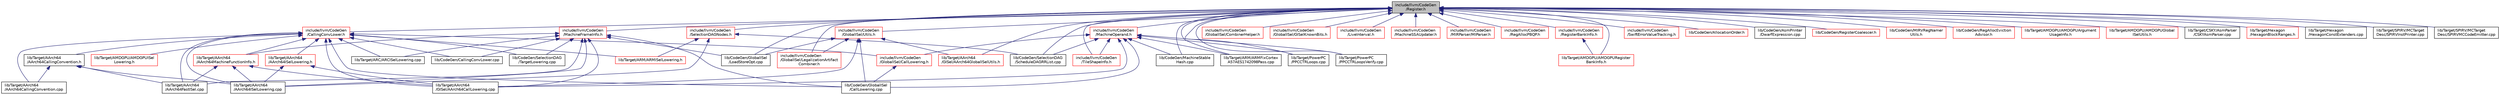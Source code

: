 digraph "include/llvm/CodeGen/Register.h"
{
 // LATEX_PDF_SIZE
  bgcolor="transparent";
  edge [fontname="Helvetica",fontsize="10",labelfontname="Helvetica",labelfontsize="10"];
  node [fontname="Helvetica",fontsize="10",shape=record];
  Node1 [label="include/llvm/CodeGen\l/Register.h",height=0.2,width=0.4,color="black", fillcolor="grey75", style="filled", fontcolor="black",tooltip=" "];
  Node1 -> Node2 [dir="back",color="midnightblue",fontsize="10",style="solid",fontname="Helvetica"];
  Node2 [label="include/llvm/CodeGen\l/CallingConvLower.h",height=0.2,width=0.4,color="red",URL="$CallingConvLower_8h.html",tooltip=" "];
  Node2 -> Node3 [dir="back",color="midnightblue",fontsize="10",style="solid",fontname="Helvetica"];
  Node3 [label="include/llvm/CodeGen\l/GlobalISel/CallLowering.h",height=0.2,width=0.4,color="red",URL="$CallLowering_8h.html",tooltip=" "];
  Node3 -> Node20 [dir="back",color="midnightblue",fontsize="10",style="solid",fontname="Helvetica"];
  Node20 [label="lib/CodeGen/GlobalISel\l/CallLowering.cpp",height=0.2,width=0.4,color="black",URL="$CallLowering_8cpp.html",tooltip=" "];
  Node2 -> Node350 [dir="back",color="midnightblue",fontsize="10",style="solid",fontname="Helvetica"];
  Node350 [label="lib/CodeGen/CallingConvLower.cpp",height=0.2,width=0.4,color="black",URL="$CallingConvLower_8cpp.html",tooltip=" "];
  Node2 -> Node20 [dir="back",color="midnightblue",fontsize="10",style="solid",fontname="Helvetica"];
  Node2 -> Node351 [dir="back",color="midnightblue",fontsize="10",style="solid",fontname="Helvetica"];
  Node351 [label="lib/CodeGen/SelectionDAG\l/TargetLowering.cpp",height=0.2,width=0.4,color="black",URL="$TargetLowering_8cpp.html",tooltip=" "];
  Node2 -> Node352 [dir="back",color="midnightblue",fontsize="10",style="solid",fontname="Helvetica"];
  Node352 [label="lib/Target/AArch64\l/AArch64ISelLowering.h",height=0.2,width=0.4,color="red",URL="$AArch64ISelLowering_8h.html",tooltip=" "];
  Node352 -> Node50 [dir="back",color="midnightblue",fontsize="10",style="solid",fontname="Helvetica"];
  Node50 [label="lib/Target/AArch64\l/AArch64ISelLowering.cpp",height=0.2,width=0.4,color="black",URL="$AArch64ISelLowering_8cpp.html",tooltip=" "];
  Node352 -> Node59 [dir="back",color="midnightblue",fontsize="10",style="solid",fontname="Helvetica"];
  Node59 [label="lib/Target/AArch64\l/GISel/AArch64CallLowering.cpp",height=0.2,width=0.4,color="black",URL="$AArch64CallLowering_8cpp.html",tooltip=" "];
  Node2 -> Node353 [dir="back",color="midnightblue",fontsize="10",style="solid",fontname="Helvetica"];
  Node353 [label="lib/Target/AArch64\l/AArch64MachineFunctionInfo.h",height=0.2,width=0.4,color="red",URL="$AArch64MachineFunctionInfo_8h.html",tooltip=" "];
  Node353 -> Node48 [dir="back",color="midnightblue",fontsize="10",style="solid",fontname="Helvetica"];
  Node48 [label="lib/Target/AArch64\l/AArch64FastISel.cpp",height=0.2,width=0.4,color="black",URL="$AArch64FastISel_8cpp.html",tooltip=" "];
  Node353 -> Node50 [dir="back",color="midnightblue",fontsize="10",style="solid",fontname="Helvetica"];
  Node353 -> Node59 [dir="back",color="midnightblue",fontsize="10",style="solid",fontname="Helvetica"];
  Node2 -> Node357 [dir="back",color="midnightblue",fontsize="10",style="solid",fontname="Helvetica"];
  Node357 [label="lib/Target/AArch64\l/AArch64CallingConvention.h",height=0.2,width=0.4,color="black",URL="$AArch64CallingConvention_8h.html",tooltip=" "];
  Node357 -> Node27 [dir="back",color="midnightblue",fontsize="10",style="solid",fontname="Helvetica"];
  Node27 [label="lib/Target/AArch64\l/AArch64CallingConvention.cpp",height=0.2,width=0.4,color="black",URL="$AArch64CallingConvention_8cpp.html",tooltip=" "];
  Node357 -> Node48 [dir="back",color="midnightblue",fontsize="10",style="solid",fontname="Helvetica"];
  Node357 -> Node50 [dir="back",color="midnightblue",fontsize="10",style="solid",fontname="Helvetica"];
  Node2 -> Node27 [dir="back",color="midnightblue",fontsize="10",style="solid",fontname="Helvetica"];
  Node2 -> Node48 [dir="back",color="midnightblue",fontsize="10",style="solid",fontname="Helvetica"];
  Node2 -> Node50 [dir="back",color="midnightblue",fontsize="10",style="solid",fontname="Helvetica"];
  Node2 -> Node59 [dir="back",color="midnightblue",fontsize="10",style="solid",fontname="Helvetica"];
  Node2 -> Node358 [dir="back",color="midnightblue",fontsize="10",style="solid",fontname="Helvetica"];
  Node358 [label="lib/Target/AMDGPU/AMDGPUISel\lLowering.h",height=0.2,width=0.4,color="red",URL="$AMDGPUISelLowering_8h.html",tooltip=" "];
  Node2 -> Node376 [dir="back",color="midnightblue",fontsize="10",style="solid",fontname="Helvetica"];
  Node376 [label="lib/Target/ARC/ARCISelLowering.cpp",height=0.2,width=0.4,color="black",URL="$ARCISelLowering_8cpp.html",tooltip=" "];
  Node2 -> Node377 [dir="back",color="midnightblue",fontsize="10",style="solid",fontname="Helvetica"];
  Node377 [label="lib/Target/ARM/ARMISelLowering.h",height=0.2,width=0.4,color="red",URL="$ARMISelLowering_8h.html",tooltip=" "];
  Node1 -> Node471 [dir="back",color="midnightblue",fontsize="10",style="solid",fontname="Helvetica"];
  Node471 [label="include/llvm/CodeGen\l/GlobalISel/CombinerHelper.h",height=0.2,width=0.4,color="red",URL="$CombinerHelper_8h.html",tooltip=" "];
  Node1 -> Node473 [dir="back",color="midnightblue",fontsize="10",style="solid",fontname="Helvetica"];
  Node473 [label="include/llvm/CodeGen\l/GlobalISel/GISelKnownBits.h",height=0.2,width=0.4,color="red",URL="$GISelKnownBits_8h.html",tooltip=" "];
  Node1 -> Node477 [dir="back",color="midnightblue",fontsize="10",style="solid",fontname="Helvetica"];
  Node477 [label="include/llvm/CodeGen\l/GlobalISel/LegalizationArtifact\lCombiner.h",height=0.2,width=0.4,color="red",URL="$LegalizationArtifactCombiner_8h.html",tooltip=" "];
  Node1 -> Node478 [dir="back",color="midnightblue",fontsize="10",style="solid",fontname="Helvetica"];
  Node478 [label="include/llvm/CodeGen\l/GlobalISel/Utils.h",height=0.2,width=0.4,color="red",URL="$CodeGen_2GlobalISel_2Utils_8h.html",tooltip=" "];
  Node478 -> Node477 [dir="back",color="midnightblue",fontsize="10",style="solid",fontname="Helvetica"];
  Node478 -> Node20 [dir="back",color="midnightblue",fontsize="10",style="solid",fontname="Helvetica"];
  Node478 -> Node485 [dir="back",color="midnightblue",fontsize="10",style="solid",fontname="Helvetica"];
  Node485 [label="lib/CodeGen/GlobalISel\l/LoadStoreOpt.cpp",height=0.2,width=0.4,color="black",URL="$LoadStoreOpt_8cpp.html",tooltip=" "];
  Node478 -> Node59 [dir="back",color="midnightblue",fontsize="10",style="solid",fontname="Helvetica"];
  Node478 -> Node504 [dir="back",color="midnightblue",fontsize="10",style="solid",fontname="Helvetica"];
  Node504 [label="lib/Target/AArch64\l/GISel/AArch64GlobalISelUtils.h",height=0.2,width=0.4,color="red",URL="$AArch64GlobalISelUtils_8h.html",tooltip=" "];
  Node1 -> Node964 [dir="back",color="midnightblue",fontsize="10",style="solid",fontname="Helvetica"];
  Node964 [label="include/llvm/CodeGen\l/LiveInterval.h",height=0.2,width=0.4,color="red",URL="$LiveInterval_8h.html",tooltip=" "];
  Node1 -> Node995 [dir="back",color="midnightblue",fontsize="10",style="solid",fontname="Helvetica"];
  Node995 [label="include/llvm/CodeGen\l/MachineFrameInfo.h",height=0.2,width=0.4,color="red",URL="$MachineFrameInfo_8h.html",tooltip=" "];
  Node995 -> Node350 [dir="back",color="midnightblue",fontsize="10",style="solid",fontname="Helvetica"];
  Node995 -> Node20 [dir="back",color="midnightblue",fontsize="10",style="solid",fontname="Helvetica"];
  Node995 -> Node485 [dir="back",color="midnightblue",fontsize="10",style="solid",fontname="Helvetica"];
  Node995 -> Node351 [dir="back",color="midnightblue",fontsize="10",style="solid",fontname="Helvetica"];
  Node995 -> Node353 [dir="back",color="midnightblue",fontsize="10",style="solid",fontname="Helvetica"];
  Node995 -> Node48 [dir="back",color="midnightblue",fontsize="10",style="solid",fontname="Helvetica"];
  Node995 -> Node50 [dir="back",color="midnightblue",fontsize="10",style="solid",fontname="Helvetica"];
  Node995 -> Node59 [dir="back",color="midnightblue",fontsize="10",style="solid",fontname="Helvetica"];
  Node995 -> Node376 [dir="back",color="midnightblue",fontsize="10",style="solid",fontname="Helvetica"];
  Node1 -> Node1025 [dir="back",color="midnightblue",fontsize="10",style="solid",fontname="Helvetica"];
  Node1025 [label="include/llvm/CodeGen\l/MachineOperand.h",height=0.2,width=0.4,color="red",URL="$MachineOperand_8h.html",tooltip=" "];
  Node1025 -> Node3 [dir="back",color="midnightblue",fontsize="10",style="solid",fontname="Helvetica"];
  Node1025 -> Node1202 [dir="back",color="midnightblue",fontsize="10",style="solid",fontname="Helvetica"];
  Node1202 [label="include/llvm/CodeGen\l/TileShapeInfo.h",height=0.2,width=0.4,color="red",URL="$TileShapeInfo_8h.html",tooltip=" "];
  Node1025 -> Node20 [dir="back",color="midnightblue",fontsize="10",style="solid",fontname="Helvetica"];
  Node1025 -> Node1205 [dir="back",color="midnightblue",fontsize="10",style="solid",fontname="Helvetica"];
  Node1205 [label="lib/CodeGen/MachineStable\lHash.cpp",height=0.2,width=0.4,color="black",URL="$MachineStableHash_8cpp.html",tooltip=" "];
  Node1025 -> Node596 [dir="back",color="midnightblue",fontsize="10",style="solid",fontname="Helvetica"];
  Node596 [label="lib/CodeGen/SelectionDAG\l/ScheduleDAGRRList.cpp",height=0.2,width=0.4,color="black",URL="$ScheduleDAGRRList_8cpp.html",tooltip=" "];
  Node1025 -> Node59 [dir="back",color="midnightblue",fontsize="10",style="solid",fontname="Helvetica"];
  Node1025 -> Node173 [dir="back",color="midnightblue",fontsize="10",style="solid",fontname="Helvetica"];
  Node173 [label="lib/Target/ARM/ARMFixCortex\lA57AES1742098Pass.cpp",height=0.2,width=0.4,color="black",URL="$ARMFixCortexA57AES1742098Pass_8cpp.html",tooltip=" "];
  Node1025 -> Node292 [dir="back",color="midnightblue",fontsize="10",style="solid",fontname="Helvetica"];
  Node292 [label="lib/Target/PowerPC\l/PPCCTRLoops.cpp",height=0.2,width=0.4,color="black",URL="$PPCCTRLoops_8cpp.html",tooltip=" "];
  Node1025 -> Node1097 [dir="back",color="midnightblue",fontsize="10",style="solid",fontname="Helvetica"];
  Node1097 [label="lib/Target/PowerPC\l/PPCCTRLoopsVerify.cpp",height=0.2,width=0.4,color="black",URL="$PPCCTRLoopsVerify_8cpp.html",tooltip=" "];
  Node1 -> Node1399 [dir="back",color="midnightblue",fontsize="10",style="solid",fontname="Helvetica"];
  Node1399 [label="include/llvm/CodeGen\l/MachineSSAUpdater.h",height=0.2,width=0.4,color="red",URL="$MachineSSAUpdater_8h.html",tooltip=" "];
  Node1 -> Node1400 [dir="back",color="midnightblue",fontsize="10",style="solid",fontname="Helvetica"];
  Node1400 [label="include/llvm/CodeGen\l/MIRParser/MIParser.h",height=0.2,width=0.4,color="red",URL="$MIParser_8h.html",tooltip=" "];
  Node1 -> Node1401 [dir="back",color="midnightblue",fontsize="10",style="solid",fontname="Helvetica"];
  Node1401 [label="include/llvm/CodeGen\l/RegAllocPBQP.h",height=0.2,width=0.4,color="red",URL="$RegAllocPBQP_8h.html",tooltip=" "];
  Node1 -> Node1402 [dir="back",color="midnightblue",fontsize="10",style="solid",fontname="Helvetica"];
  Node1402 [label="include/llvm/CodeGen\l/RegisterBankInfo.h",height=0.2,width=0.4,color="red",URL="$RegisterBankInfo_8h.html",tooltip=" "];
  Node1402 -> Node1384 [dir="back",color="midnightblue",fontsize="10",style="solid",fontname="Helvetica"];
  Node1384 [label="lib/Target/AMDGPU/AMDGPURegister\lBankInfo.h",height=0.2,width=0.4,color="red",URL="$AMDGPURegisterBankInfo_8h.html",tooltip=" "];
  Node1 -> Node1410 [dir="back",color="midnightblue",fontsize="10",style="solid",fontname="Helvetica"];
  Node1410 [label="include/llvm/CodeGen\l/SelectionDAGNodes.h",height=0.2,width=0.4,color="red",URL="$SelectionDAGNodes_8h.html",tooltip=" "];
  Node1410 -> Node596 [dir="back",color="midnightblue",fontsize="10",style="solid",fontname="Helvetica"];
  Node1410 -> Node50 [dir="back",color="midnightblue",fontsize="10",style="solid",fontname="Helvetica"];
  Node1410 -> Node377 [dir="back",color="midnightblue",fontsize="10",style="solid",fontname="Helvetica"];
  Node1 -> Node1433 [dir="back",color="midnightblue",fontsize="10",style="solid",fontname="Helvetica"];
  Node1433 [label="include/llvm/CodeGen\l/SwiftErrorValueTracking.h",height=0.2,width=0.4,color="red",URL="$SwiftErrorValueTracking_8h.html",tooltip=" "];
  Node1 -> Node1202 [dir="back",color="midnightblue",fontsize="10",style="solid",fontname="Helvetica"];
  Node1 -> Node1434 [dir="back",color="midnightblue",fontsize="10",style="solid",fontname="Helvetica"];
  Node1434 [label="lib/CodeGen/AllocationOrder.h",height=0.2,width=0.4,color="red",URL="$AllocationOrder_8h.html",tooltip=" "];
  Node1 -> Node1038 [dir="back",color="midnightblue",fontsize="10",style="solid",fontname="Helvetica"];
  Node1038 [label="lib/CodeGen/AsmPrinter\l/DwarfExpression.cpp",height=0.2,width=0.4,color="black",URL="$DwarfExpression_8cpp.html",tooltip=" "];
  Node1 -> Node485 [dir="back",color="midnightblue",fontsize="10",style="solid",fontname="Helvetica"];
  Node1 -> Node1435 [dir="back",color="midnightblue",fontsize="10",style="solid",fontname="Helvetica"];
  Node1435 [label="lib/CodeGen/RegisterCoalescer.h",height=0.2,width=0.4,color="red",URL="$RegisterCoalescer_8h.html",tooltip=" "];
  Node1 -> Node1205 [dir="back",color="midnightblue",fontsize="10",style="solid",fontname="Helvetica"];
  Node1 -> Node1436 [dir="back",color="midnightblue",fontsize="10",style="solid",fontname="Helvetica"];
  Node1436 [label="lib/CodeGen/MIRVRegNamer\lUtils.h",height=0.2,width=0.4,color="red",URL="$MIRVRegNamerUtils_8h.html",tooltip=" "];
  Node1 -> Node1437 [dir="back",color="midnightblue",fontsize="10",style="solid",fontname="Helvetica"];
  Node1437 [label="lib/CodeGen/RegAllocEviction\lAdvisor.h",height=0.2,width=0.4,color="red",URL="$RegAllocEvictionAdvisor_8h.html",tooltip=" "];
  Node1 -> Node596 [dir="back",color="midnightblue",fontsize="10",style="solid",fontname="Helvetica"];
  Node1 -> Node504 [dir="back",color="midnightblue",fontsize="10",style="solid",fontname="Helvetica"];
  Node1 -> Node1384 [dir="back",color="midnightblue",fontsize="10",style="solid",fontname="Helvetica"];
  Node1 -> Node1438 [dir="back",color="midnightblue",fontsize="10",style="solid",fontname="Helvetica"];
  Node1438 [label="lib/Target/AMDGPU/AMDGPUArgument\lUsageInfo.h",height=0.2,width=0.4,color="red",URL="$AMDGPUArgumentUsageInfo_8h.html",tooltip=" "];
  Node1 -> Node1439 [dir="back",color="midnightblue",fontsize="10",style="solid",fontname="Helvetica"];
  Node1439 [label="lib/Target/AMDGPU/AMDGPUGlobal\lISelUtils.h",height=0.2,width=0.4,color="red",URL="$AMDGPUGlobalISelUtils_8h.html",tooltip=" "];
  Node1 -> Node173 [dir="back",color="midnightblue",fontsize="10",style="solid",fontname="Helvetica"];
  Node1 -> Node1440 [dir="back",color="midnightblue",fontsize="10",style="solid",fontname="Helvetica"];
  Node1440 [label="lib/Target/CSKY/AsmParser\l/CSKYAsmParser.cpp",height=0.2,width=0.4,color="black",URL="$CSKYAsmParser_8cpp.html",tooltip=" "];
  Node1 -> Node1441 [dir="back",color="midnightblue",fontsize="10",style="solid",fontname="Helvetica"];
  Node1441 [label="lib/Target/Hexagon\l/HexagonBlockRanges.h",height=0.2,width=0.4,color="red",URL="$HexagonBlockRanges_8h.html",tooltip=" "];
  Node1 -> Node690 [dir="back",color="midnightblue",fontsize="10",style="solid",fontname="Helvetica"];
  Node690 [label="lib/Target/Hexagon\l/HexagonConstExtenders.cpp",height=0.2,width=0.4,color="black",URL="$HexagonConstExtenders_8cpp.html",tooltip=" "];
  Node1 -> Node292 [dir="back",color="midnightblue",fontsize="10",style="solid",fontname="Helvetica"];
  Node1 -> Node1097 [dir="back",color="midnightblue",fontsize="10",style="solid",fontname="Helvetica"];
  Node1 -> Node1196 [dir="back",color="midnightblue",fontsize="10",style="solid",fontname="Helvetica"];
  Node1196 [label="lib/Target/SPIRV/MCTarget\lDesc/SPIRVInstPrinter.cpp",height=0.2,width=0.4,color="black",URL="$SPIRVInstPrinter_8cpp.html",tooltip=" "];
  Node1 -> Node1442 [dir="back",color="midnightblue",fontsize="10",style="solid",fontname="Helvetica"];
  Node1442 [label="lib/Target/SPIRV/MCTarget\lDesc/SPIRVMCCodeEmitter.cpp",height=0.2,width=0.4,color="black",URL="$SPIRVMCCodeEmitter_8cpp.html",tooltip=" "];
}

